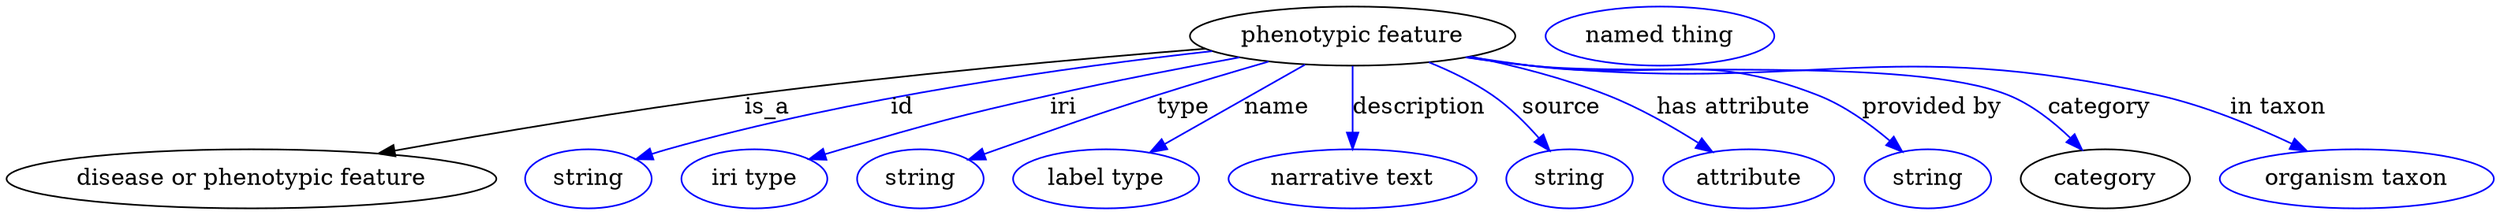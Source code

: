 digraph {
	graph [bb="0,0,1511,123"];
	node [label="\N"];
	"phenotypic feature"	[height=0.5,
		label="phenotypic feature",
		pos="818.84,105",
		width=2.7442];
	"disease or phenotypic feature"	[height=0.5,
		pos="148.84,18",
		width=4.1344];
	"phenotypic feature" -> "disease or phenotypic feature"	[label=is_a,
		lp="462.84,61.5",
		pos="e,226,33.406 729.3,97.317 654.24,91.286 544.33,81.458 448.84,69 376.95,59.621 295.87,45.919 236.14,35.23"];
	id	[color=blue,
		height=0.5,
		label=string,
		pos="353.84,18",
		width=1.0652];
	"phenotypic feature" -> id	[color=blue,
		label=id,
		lp="544.84,61.5",
		pos="e,382.83,29.948 733.34,95.831 648.16,86.353 514.24,67.803 401.84,36 398.73,35.121 395.54,34.148 392.34,33.124",
		style=solid];
	iri	[color=blue,
		height=0.5,
		label="iri type",
		pos="454.84,18",
		width=1.2277];
	"phenotypic feature" -> iri	[color=blue,
		label=iri,
		lp="642.84,61.5",
		pos="e,488.46,29.865 750.02,92.059 715.35,85.753 672.74,77.558 634.84,69 578.37,56.251 564.46,52.03 508.84,36 505.32,34.988 501.69,33.911 \
498.05,32.81",
		style=solid];
	type	[color=blue,
		height=0.5,
		label=string,
		pos="555.84,18",
		width=1.0652];
	"phenotypic feature" -> type	[color=blue,
		label=type,
		lp="715.84,61.5",
		pos="e,585.14,29.697 767.73,89.479 746.65,83.356 722.01,76.028 699.84,69 656.43,55.239 645.81,51.079 602.84,36 600.15,35.057 597.38,34.077 \
594.59,33.084",
		style=solid];
	name	[color=blue,
		height=0.5,
		label="label type",
		pos="668.84,18",
		width=1.5707];
	"phenotypic feature" -> name	[color=blue,
		label=name,
		lp="772.84,61.5",
		pos="e,695.65,34.196 789.92,87.611 765.55,73.802 730.58,53.988 704.48,39.199",
		style=solid];
	description	[color=blue,
		height=0.5,
		label="narrative text",
		pos="818.84,18",
		width=2.0943];
	"phenotypic feature" -> description	[color=blue,
		label=description,
		lp="859.34,61.5",
		pos="e,818.84,36.175 818.84,86.799 818.84,75.163 818.84,59.548 818.84,46.237",
		style=solid];
	source	[color=blue,
		height=0.5,
		label=string,
		pos="950.84,18",
		width=1.0652];
	"phenotypic feature" -> source	[color=blue,
		label=source,
		lp="945.84,61.5",
		pos="e,938.71,35.129 865.23,89.04 878.31,83.747 892.14,77.06 903.84,69 914.31,61.784 924.22,51.893 932.21,42.813",
		style=solid];
	"has attribute"	[color=blue,
		height=0.5,
		label=attribute,
		pos="1058.8,18",
		width=1.4443];
	"phenotypic feature" -> "has attribute"	[color=blue,
		label="has attribute",
		lp="1050.8,61.5",
		pos="e,1037.1,34.359 890.83,92.565 917.46,87.091 947.54,79.407 973.84,69 992.87,61.468 1012.7,50.068 1028.4,40.054",
		style=solid];
	"provided by"	[color=blue,
		height=0.5,
		label=string,
		pos="1166.8,18",
		width=1.0652];
	"phenotypic feature" -> "provided by"	[color=blue,
		label="provided by",
		lp="1170.3,61.5",
		pos="e,1151.6,34.743 888.97,92.284 901.24,90.399 913.9,88.557 925.84,87 1003.8,76.827 1028.8,98.078 1101.8,69 1117.4,62.797 1132.4,51.714 \
1144.1,41.556",
		style=solid];
	category	[height=0.5,
		pos="1274.8,18",
		width=1.4263];
	"phenotypic feature" -> category	[color=blue,
		label=category,
		lp="1272.3,61.5",
		pos="e,1261,35.68 887.78,92.053 900.41,90.147 913.5,88.359 925.84,87 990.24,79.909 1156.8,93.43 1216.8,69 1230.8,63.328 1243.7,52.901 \
1253.8,43.031",
		style=solid];
	"in taxon"	[color=blue,
		height=0.5,
		label="organism taxon",
		pos="1427.8,18",
		width=2.3109];
	"phenotypic feature" -> "in taxon"	[color=blue,
		label="in taxon",
		lp="1380.8,61.5",
		pos="e,1397.7,35.004 887.19,91.989 900,90.065 913.3,88.287 925.84,87 1094.9,69.639 1142,106.25 1307.8,69 1335.9,62.697 1365.8,50.278 \
1388.7,39.395",
		style=solid];
	"named thing_category"	[color=blue,
		height=0.5,
		label="named thing",
		pos="1004.8,105",
		width=1.9318];
}
